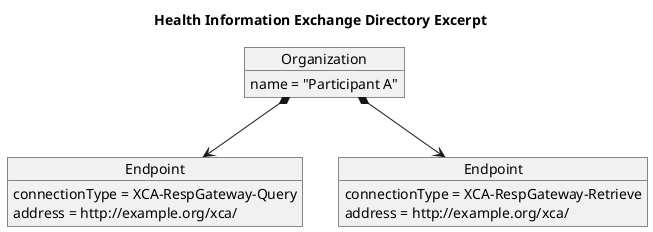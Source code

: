 @startuml
hide footbox

title Health Information Exchange Directory Excerpt

object "Organization" as Organization
Organization : name = "Participant A"
object "Endpoint" as Responder38
Responder38 : connectionType = XCA-RespGateway-Query
Responder38 : address = http://example.org/xca/
object "Endpoint" as Responder39
Responder39 : connectionType = XCA-RespGateway-Retrieve
Responder39 : address = http://example.org/xca/

Organization *--> Responder38
Organization *--> Responder39

@enduml
